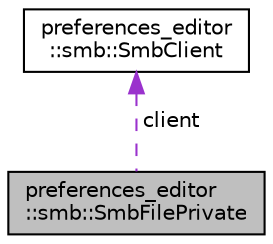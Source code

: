 digraph "preferences_editor::smb::SmbFilePrivate"
{
 // LATEX_PDF_SIZE
  edge [fontname="Helvetica",fontsize="10",labelfontname="Helvetica",labelfontsize="10"];
  node [fontname="Helvetica",fontsize="10",shape=record];
  Node1 [label="preferences_editor\l::smb::SmbFilePrivate",height=0.2,width=0.4,color="black", fillcolor="grey75", style="filled", fontcolor="black",tooltip=" "];
  Node2 -> Node1 [dir="back",color="darkorchid3",fontsize="10",style="dashed",label=" client" ,fontname="Helvetica"];
  Node2 [label="preferences_editor\l::smb::SmbClient",height=0.2,width=0.4,color="black", fillcolor="white", style="filled",URL="$classpreferences__editor_1_1smb_1_1_smb_client.html",tooltip="The SmbClient class wraps libsmbclient calls, provides handling of creation and deletion of samba con..."];
}

